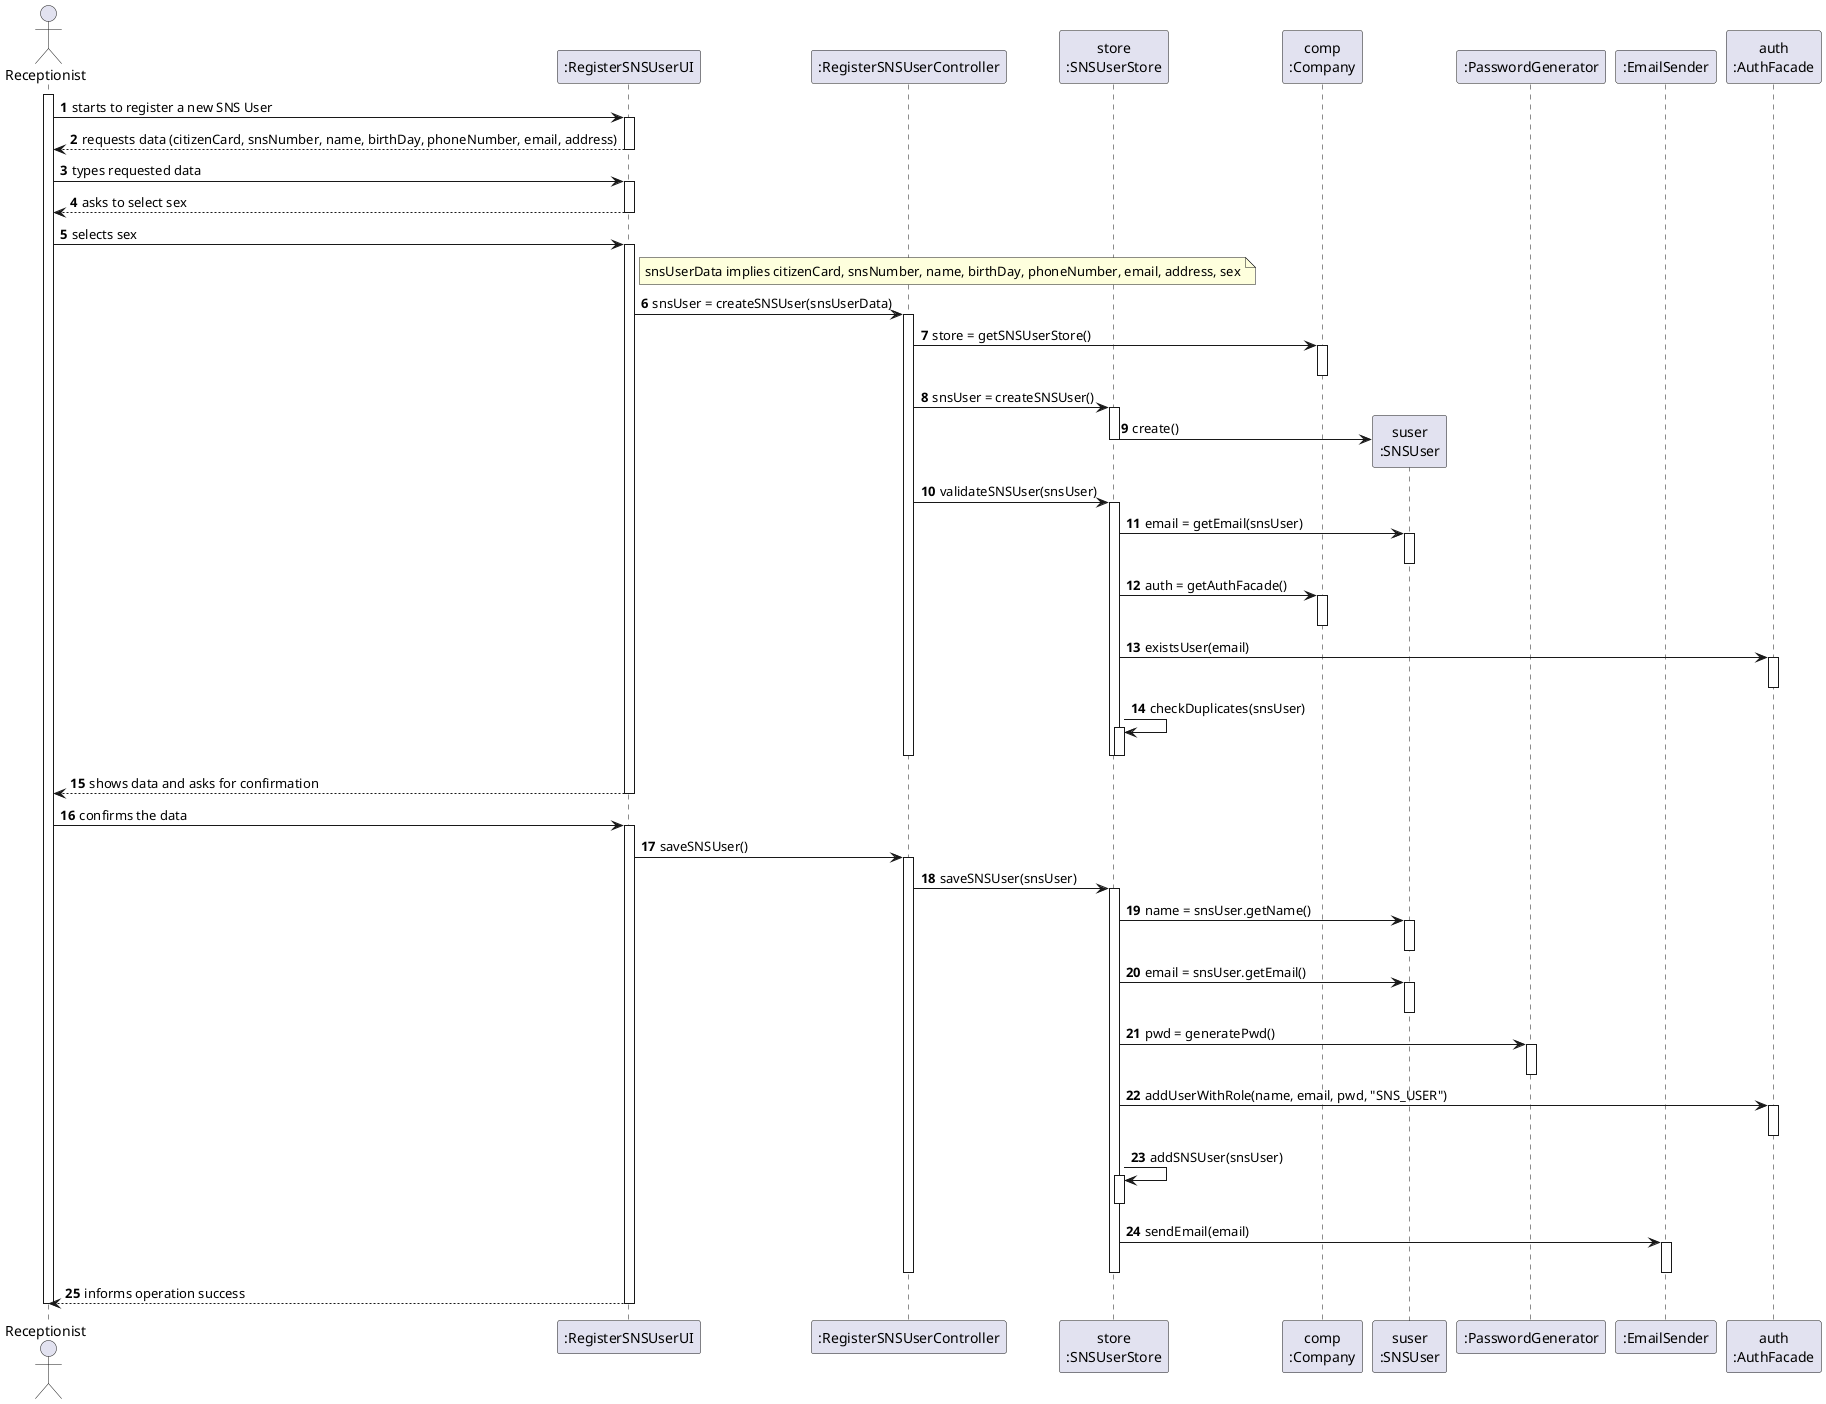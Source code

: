 @startuml Sequence Diagram
autonumber
'hide footbox
actor "Receptionist" as RECEPT

participant ":RegisterSNSUserUI" as UI
participant ":RegisterSNSUserController" as CTRL
participant "store\n:SNSUserStore" as STORE
participant "comp\n:Company" as COMP
participant "suser\n:SNSUser" as SUSER
participant ":PasswordGenerator" as PWDGEN
participant ":EmailSender" as EMAIL
participant "auth\n:AuthFacade" as AUTH

activate RECEPT
  RECEPT -> UI : starts to register a new SNS User
  activate UI
    RECEPT <-- UI : requests data (citizenCard, snsNumber, name, birthDay, phoneNumber, email, address)
  deactivate UI

  RECEPT -> UI : types requested data
  activate UI
    RECEPT <-- UI : asks to select sex
  deactivate UI

  RECEPT -> UI : selects sex
  activate UI
    note right of UI
      snsUserData implies citizenCard, snsNumber, name, birthDay, phoneNumber, email, address, sex
    end note

    UI -> CTRL : snsUser = createSNSUser(snsUserData)
    activate CTRL
      CTRL -> COMP : store = getSNSUserStore()
      activate COMP
      deactivate COMP

      CTRL -> STORE : snsUser = createSNSUser()
      activate STORE
        STORE -> SUSER** : create()
      deactivate STORE

      CTRL -> STORE : validateSNSUser(snsUser)
      activate STORE
        STORE -> SUSER : email = getEmail(snsUser)
        activate SUSER
        deactivate SUSER

        STORE -> COMP : auth = getAuthFacade()
        activate COMP
        deactivate COMP

        STORE -> AUTH : existsUser(email)
        activate AUTH
        deactivate AUTH

        STORE -> STORE : checkDuplicates(snsUser)
        activate STORE
        deactivate STORE

      deactivate STORE
    deactivate CTRL

  RECEPT <-- UI : shows data and asks for confirmation
  deactivate UI

  RECEPT -> UI : confirms the data
  activate UI
    UI -> CTRL : saveSNSUser()
    activate CTRL
      CTRL -> STORE : saveSNSUser(snsUser)
      activate STORE

' STORE --> STORE : validateSNSUser(snsUser)
' activate STORE
' deactivate STORE

        STORE -> SUSER : name = snsUser.getName()
        activate SUSER
        deactivate SUSER

        STORE -> SUSER : email = snsUser.getEmail()
        activate SUSER
        deactivate SUSER

        STORE -> PWDGEN : pwd = generatePwd()
        activate PWDGEN
        deactivate PWDGEN

' STORE --> COMP : auth = getAuthFacade()
' activate COMP
' deactivate COMP

        STORE -> AUTH : addUserWithRole(name, email, pwd, "SNS_USER")
        activate AUTH
        deactivate AUTH

        STORE -> STORE : addSNSUser(snsUser)
        activate STORE
        deactivate STORE

        STORE -> EMAIL : sendEmail(email)
        activate EMAIL
        deactivate EMAIL
      deactivate STORE
    deactivate CTRL

    RECEPT <-- UI : informs operation success
  deactivate UI

deactivate RECEPT

@enduml